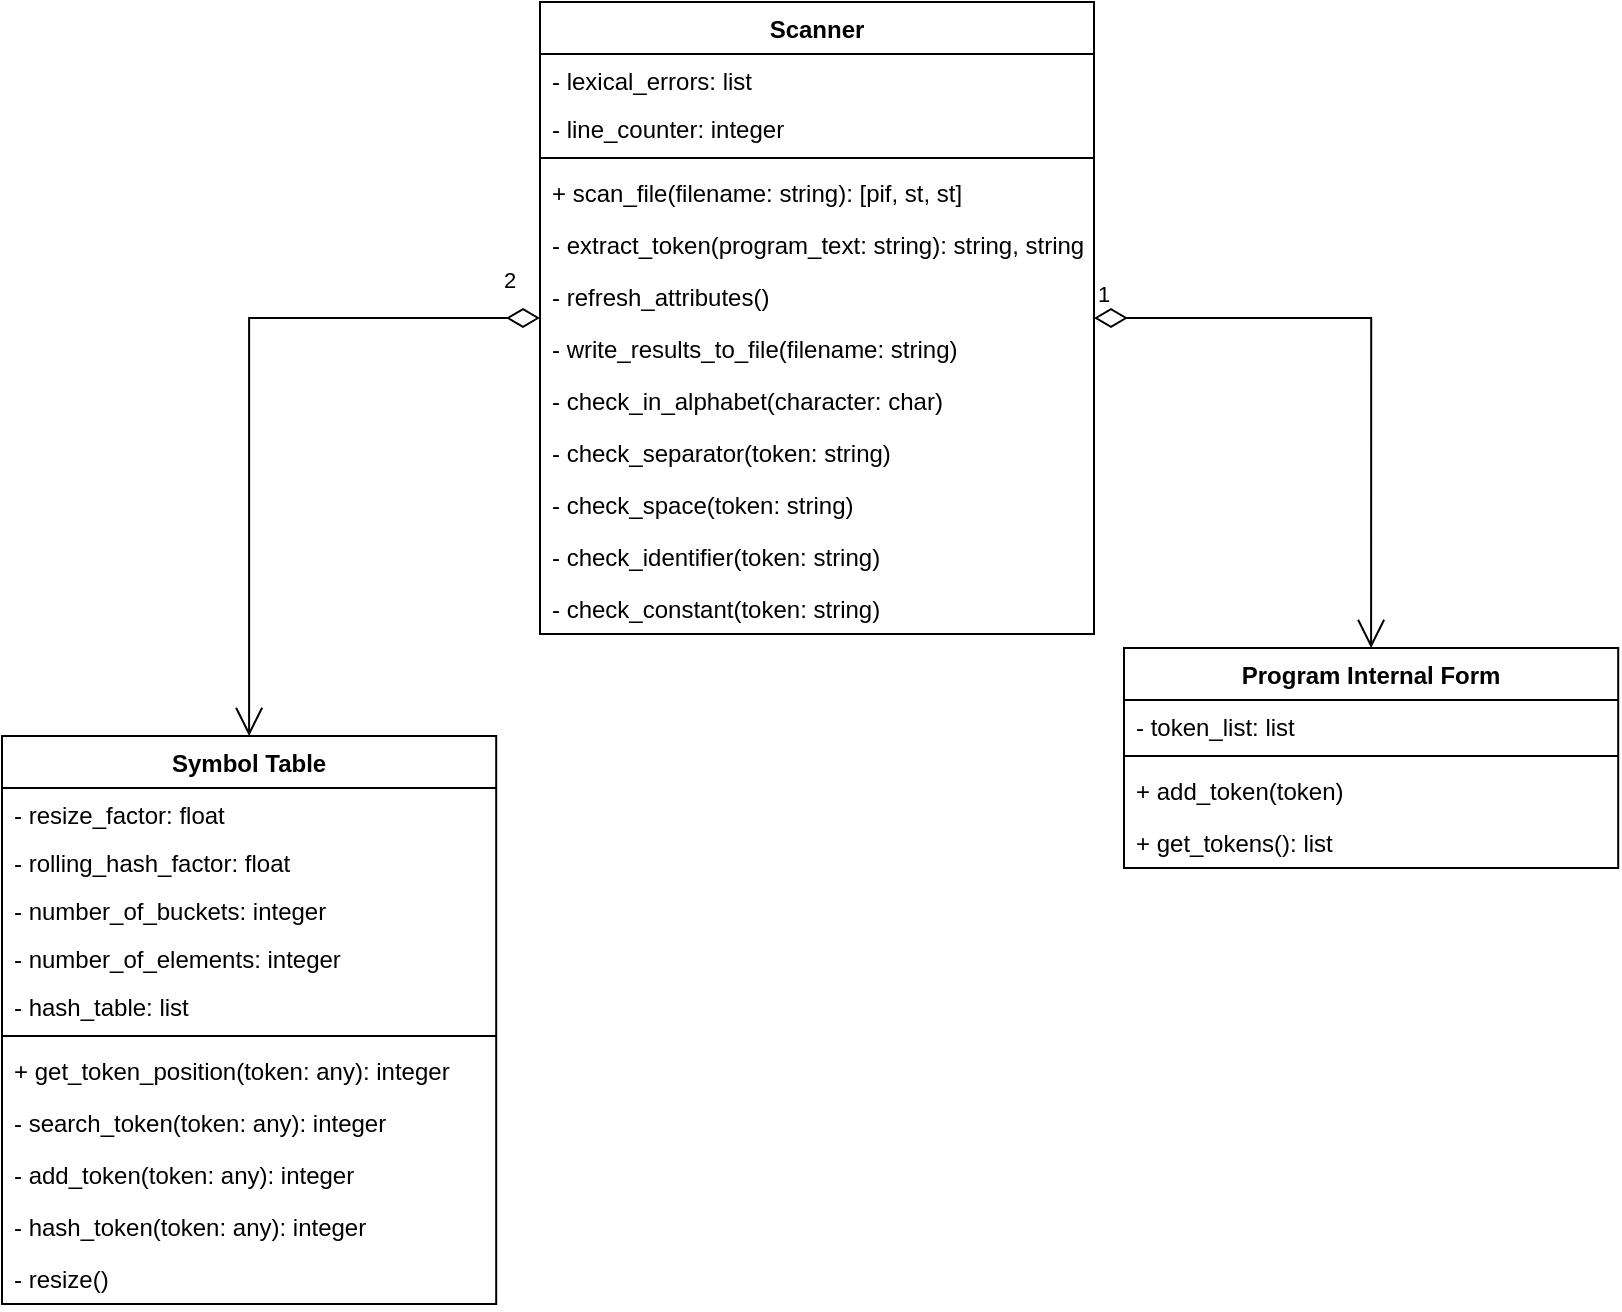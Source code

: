 <mxfile version="20.5.1" type="device"><diagram id="Bp_J7KxD1aLqiQpddAaX" name="Pagina-1"><mxGraphModel dx="1753" dy="721" grid="0" gridSize="10" guides="1" tooltips="1" connect="1" arrows="1" fold="1" page="1" pageScale="1" pageWidth="827" pageHeight="1169" background="#FFFFFF" math="0" shadow="0"><root><mxCell id="0"/><mxCell id="1" parent="0"/><mxCell id="TNeknw_FzxLQDFA5l5lh-4" value="Symbol Table" style="swimlane;fontStyle=1;align=center;verticalAlign=top;childLayout=stackLayout;horizontal=1;startSize=26;horizontalStack=0;resizeParent=1;resizeParentMax=0;resizeLast=0;collapsible=1;marginBottom=0;" parent="1" vertex="1"><mxGeometry x="19" y="424" width="247.1" height="284" as="geometry"><mxRectangle x="290" y="220" width="120" height="30" as="alternateBounds"/></mxGeometry></mxCell><mxCell id="TNeknw_FzxLQDFA5l5lh-5" value="- resize_factor: float" style="text;align=left;verticalAlign=top;spacingLeft=4;spacingRight=4;overflow=hidden;rotatable=0;points=[[0,0.5],[1,0.5]];portConstraint=eastwest;" parent="TNeknw_FzxLQDFA5l5lh-4" vertex="1"><mxGeometry y="26" width="247.1" height="24" as="geometry"/></mxCell><mxCell id="TNeknw_FzxLQDFA5l5lh-8" value="- rolling_hash_factor: float" style="text;align=left;verticalAlign=top;spacingLeft=4;spacingRight=4;overflow=hidden;rotatable=0;points=[[0,0.5],[1,0.5]];portConstraint=eastwest;" parent="TNeknw_FzxLQDFA5l5lh-4" vertex="1"><mxGeometry y="50" width="247.1" height="24" as="geometry"/></mxCell><mxCell id="TNeknw_FzxLQDFA5l5lh-9" value="- number_of_buckets: integer" style="text;align=left;verticalAlign=top;spacingLeft=4;spacingRight=4;overflow=hidden;rotatable=0;points=[[0,0.5],[1,0.5]];portConstraint=eastwest;" parent="TNeknw_FzxLQDFA5l5lh-4" vertex="1"><mxGeometry y="74" width="247.1" height="24" as="geometry"/></mxCell><mxCell id="TNeknw_FzxLQDFA5l5lh-10" value="- number_of_elements: integer" style="text;align=left;verticalAlign=top;spacingLeft=4;spacingRight=4;overflow=hidden;rotatable=0;points=[[0,0.5],[1,0.5]];portConstraint=eastwest;" parent="TNeknw_FzxLQDFA5l5lh-4" vertex="1"><mxGeometry y="98" width="247.1" height="24" as="geometry"/></mxCell><mxCell id="TNeknw_FzxLQDFA5l5lh-11" value="- hash_table: list" style="text;align=left;verticalAlign=top;spacingLeft=4;spacingRight=4;overflow=hidden;rotatable=0;points=[[0,0.5],[1,0.5]];portConstraint=eastwest;" parent="TNeknw_FzxLQDFA5l5lh-4" vertex="1"><mxGeometry y="122" width="247.1" height="24" as="geometry"/></mxCell><mxCell id="TNeknw_FzxLQDFA5l5lh-6" value="" style="line;strokeWidth=1;align=left;verticalAlign=middle;spacingTop=-1;spacingLeft=3;spacingRight=3;rotatable=0;labelPosition=right;points=[];portConstraint=eastwest;" parent="TNeknw_FzxLQDFA5l5lh-4" vertex="1"><mxGeometry y="146" width="247.1" height="8" as="geometry"/></mxCell><mxCell id="TNeknw_FzxLQDFA5l5lh-7" value="+ get_token_position(token: any): integer" style="text;align=left;verticalAlign=top;spacingLeft=4;spacingRight=4;overflow=hidden;rotatable=0;points=[[0,0.5],[1,0.5]];portConstraint=eastwest;" parent="TNeknw_FzxLQDFA5l5lh-4" vertex="1"><mxGeometry y="154" width="247.1" height="26" as="geometry"/></mxCell><mxCell id="TNeknw_FzxLQDFA5l5lh-12" value="- search_token(token: any): integer" style="text;align=left;verticalAlign=top;spacingLeft=4;spacingRight=4;overflow=hidden;rotatable=0;points=[[0,0.5],[1,0.5]];portConstraint=eastwest;" parent="TNeknw_FzxLQDFA5l5lh-4" vertex="1"><mxGeometry y="180" width="247.1" height="26" as="geometry"/></mxCell><mxCell id="TNeknw_FzxLQDFA5l5lh-13" value="- add_token(token: any): integer" style="text;align=left;verticalAlign=top;spacingLeft=4;spacingRight=4;overflow=hidden;rotatable=0;points=[[0,0.5],[1,0.5]];portConstraint=eastwest;" parent="TNeknw_FzxLQDFA5l5lh-4" vertex="1"><mxGeometry y="206" width="247.1" height="26" as="geometry"/></mxCell><mxCell id="TNeknw_FzxLQDFA5l5lh-14" value="- hash_token(token: any): integer" style="text;align=left;verticalAlign=top;spacingLeft=4;spacingRight=4;overflow=hidden;rotatable=0;points=[[0,0.5],[1,0.5]];portConstraint=eastwest;" parent="TNeknw_FzxLQDFA5l5lh-4" vertex="1"><mxGeometry y="232" width="247.1" height="26" as="geometry"/></mxCell><mxCell id="TNeknw_FzxLQDFA5l5lh-15" value="- resize()" style="text;align=left;verticalAlign=top;spacingLeft=4;spacingRight=4;overflow=hidden;rotatable=0;points=[[0,0.5],[1,0.5]];portConstraint=eastwest;" parent="TNeknw_FzxLQDFA5l5lh-4" vertex="1"><mxGeometry y="258" width="247.1" height="26" as="geometry"/></mxCell><mxCell id="HWR2vO5XjKykfOw0XFPk-1" value="Program Internal Form" style="swimlane;fontStyle=1;align=center;verticalAlign=top;childLayout=stackLayout;horizontal=1;startSize=26;horizontalStack=0;resizeParent=1;resizeParentMax=0;resizeLast=0;collapsible=1;marginBottom=0;" vertex="1" parent="1"><mxGeometry x="580" y="380" width="247.1" height="110" as="geometry"><mxRectangle x="521" y="444" width="120" height="30" as="alternateBounds"/></mxGeometry></mxCell><mxCell id="HWR2vO5XjKykfOw0XFPk-2" value="- token_list: list" style="text;align=left;verticalAlign=top;spacingLeft=4;spacingRight=4;overflow=hidden;rotatable=0;points=[[0,0.5],[1,0.5]];portConstraint=eastwest;" vertex="1" parent="HWR2vO5XjKykfOw0XFPk-1"><mxGeometry y="26" width="247.1" height="24" as="geometry"/></mxCell><mxCell id="HWR2vO5XjKykfOw0XFPk-7" value="" style="line;strokeWidth=1;align=left;verticalAlign=middle;spacingTop=-1;spacingLeft=3;spacingRight=3;rotatable=0;labelPosition=right;points=[];portConstraint=eastwest;" vertex="1" parent="HWR2vO5XjKykfOw0XFPk-1"><mxGeometry y="50" width="247.1" height="8" as="geometry"/></mxCell><mxCell id="HWR2vO5XjKykfOw0XFPk-8" value="+ add_token(token)" style="text;align=left;verticalAlign=top;spacingLeft=4;spacingRight=4;overflow=hidden;rotatable=0;points=[[0,0.5],[1,0.5]];portConstraint=eastwest;" vertex="1" parent="HWR2vO5XjKykfOw0XFPk-1"><mxGeometry y="58" width="247.1" height="26" as="geometry"/></mxCell><mxCell id="HWR2vO5XjKykfOw0XFPk-9" value="+ get_tokens(): list" style="text;align=left;verticalAlign=top;spacingLeft=4;spacingRight=4;overflow=hidden;rotatable=0;points=[[0,0.5],[1,0.5]];portConstraint=eastwest;" vertex="1" parent="HWR2vO5XjKykfOw0XFPk-1"><mxGeometry y="84" width="247.1" height="26" as="geometry"/></mxCell><mxCell id="HWR2vO5XjKykfOw0XFPk-13" value="Scanner" style="swimlane;fontStyle=1;align=center;verticalAlign=top;childLayout=stackLayout;horizontal=1;startSize=26;horizontalStack=0;resizeParent=1;resizeParentMax=0;resizeLast=0;collapsible=1;marginBottom=0;" vertex="1" parent="1"><mxGeometry x="288" y="57" width="277" height="316" as="geometry"><mxRectangle x="290" y="220" width="120" height="30" as="alternateBounds"/></mxGeometry></mxCell><mxCell id="HWR2vO5XjKykfOw0XFPk-15" value="- lexical_errors: list" style="text;align=left;verticalAlign=top;spacingLeft=4;spacingRight=4;overflow=hidden;rotatable=0;points=[[0,0.5],[1,0.5]];portConstraint=eastwest;" vertex="1" parent="HWR2vO5XjKykfOw0XFPk-13"><mxGeometry y="26" width="277" height="24" as="geometry"/></mxCell><mxCell id="HWR2vO5XjKykfOw0XFPk-16" value="- line_counter: integer" style="text;align=left;verticalAlign=top;spacingLeft=4;spacingRight=4;overflow=hidden;rotatable=0;points=[[0,0.5],[1,0.5]];portConstraint=eastwest;" vertex="1" parent="HWR2vO5XjKykfOw0XFPk-13"><mxGeometry y="50" width="277" height="24" as="geometry"/></mxCell><mxCell id="HWR2vO5XjKykfOw0XFPk-19" value="" style="line;strokeWidth=1;align=left;verticalAlign=middle;spacingTop=-1;spacingLeft=3;spacingRight=3;rotatable=0;labelPosition=right;points=[];portConstraint=eastwest;" vertex="1" parent="HWR2vO5XjKykfOw0XFPk-13"><mxGeometry y="74" width="277" height="8" as="geometry"/></mxCell><mxCell id="HWR2vO5XjKykfOw0XFPk-20" value="+ scan_file(filename: string): [pif, st, st]" style="text;align=left;verticalAlign=top;spacingLeft=4;spacingRight=4;overflow=hidden;rotatable=0;points=[[0,0.5],[1,0.5]];portConstraint=eastwest;" vertex="1" parent="HWR2vO5XjKykfOw0XFPk-13"><mxGeometry y="82" width="277" height="26" as="geometry"/></mxCell><mxCell id="HWR2vO5XjKykfOw0XFPk-32" value="- extract_token(program_text: string): string, string" style="text;strokeColor=none;fillColor=none;align=left;verticalAlign=top;spacingLeft=4;spacingRight=4;overflow=hidden;rotatable=0;points=[[0,0.5],[1,0.5]];portConstraint=eastwest;" vertex="1" parent="HWR2vO5XjKykfOw0XFPk-13"><mxGeometry y="108" width="277" height="26" as="geometry"/></mxCell><mxCell id="HWR2vO5XjKykfOw0XFPk-34" value="- refresh_attributes()" style="text;strokeColor=none;fillColor=none;align=left;verticalAlign=top;spacingLeft=4;spacingRight=4;overflow=hidden;rotatable=0;points=[[0,0.5],[1,0.5]];portConstraint=eastwest;" vertex="1" parent="HWR2vO5XjKykfOw0XFPk-13"><mxGeometry y="134" width="277" height="26" as="geometry"/></mxCell><mxCell id="HWR2vO5XjKykfOw0XFPk-33" value="- write_results_to_file(filename: string)" style="text;strokeColor=none;fillColor=none;align=left;verticalAlign=top;spacingLeft=4;spacingRight=4;overflow=hidden;rotatable=0;points=[[0,0.5],[1,0.5]];portConstraint=eastwest;" vertex="1" parent="HWR2vO5XjKykfOw0XFPk-13"><mxGeometry y="160" width="277" height="26" as="geometry"/></mxCell><mxCell id="HWR2vO5XjKykfOw0XFPk-35" value="- check_in_alphabet(character: char)" style="text;strokeColor=none;fillColor=none;align=left;verticalAlign=top;spacingLeft=4;spacingRight=4;overflow=hidden;rotatable=0;points=[[0,0.5],[1,0.5]];portConstraint=eastwest;" vertex="1" parent="HWR2vO5XjKykfOw0XFPk-13"><mxGeometry y="186" width="277" height="26" as="geometry"/></mxCell><mxCell id="HWR2vO5XjKykfOw0XFPk-37" value="- check_separator(token: string)" style="text;strokeColor=none;fillColor=none;align=left;verticalAlign=top;spacingLeft=4;spacingRight=4;overflow=hidden;rotatable=0;points=[[0,0.5],[1,0.5]];portConstraint=eastwest;" vertex="1" parent="HWR2vO5XjKykfOw0XFPk-13"><mxGeometry y="212" width="277" height="26" as="geometry"/></mxCell><mxCell id="HWR2vO5XjKykfOw0XFPk-36" value="- check_space(token: string)" style="text;strokeColor=none;fillColor=none;align=left;verticalAlign=top;spacingLeft=4;spacingRight=4;overflow=hidden;rotatable=0;points=[[0,0.5],[1,0.5]];portConstraint=eastwest;" vertex="1" parent="HWR2vO5XjKykfOw0XFPk-13"><mxGeometry y="238" width="277" height="26" as="geometry"/></mxCell><mxCell id="HWR2vO5XjKykfOw0XFPk-38" value="- check_identifier(token: string)" style="text;strokeColor=none;fillColor=none;align=left;verticalAlign=top;spacingLeft=4;spacingRight=4;overflow=hidden;rotatable=0;points=[[0,0.5],[1,0.5]];portConstraint=eastwest;" vertex="1" parent="HWR2vO5XjKykfOw0XFPk-13"><mxGeometry y="264" width="277" height="26" as="geometry"/></mxCell><mxCell id="HWR2vO5XjKykfOw0XFPk-30" value="- check_constant(token: string)" style="text;strokeColor=none;fillColor=none;align=left;verticalAlign=top;spacingLeft=4;spacingRight=4;overflow=hidden;rotatable=0;points=[[0,0.5],[1,0.5]];portConstraint=eastwest;" vertex="1" parent="HWR2vO5XjKykfOw0XFPk-13"><mxGeometry y="290" width="277" height="26" as="geometry"/></mxCell><mxCell id="HWR2vO5XjKykfOw0XFPk-25" value="1" style="endArrow=open;html=1;endSize=12;startArrow=diamondThin;startSize=14;startFill=0;edgeStyle=orthogonalEdgeStyle;align=left;verticalAlign=bottom;rounded=0;entryX=0.5;entryY=0;entryDx=0;entryDy=0;" edge="1" parent="1" source="HWR2vO5XjKykfOw0XFPk-13" target="HWR2vO5XjKykfOw0XFPk-1"><mxGeometry x="-1" y="3" relative="1" as="geometry"><mxPoint x="522" y="196" as="sourcePoint"/><mxPoint x="731" y="186" as="targetPoint"/></mxGeometry></mxCell><mxCell id="HWR2vO5XjKykfOw0XFPk-26" value="2" style="endArrow=open;html=1;endSize=12;startArrow=diamondThin;startSize=14;startFill=0;edgeStyle=orthogonalEdgeStyle;align=left;verticalAlign=bottom;rounded=0;" edge="1" parent="1" source="HWR2vO5XjKykfOw0XFPk-13" target="TNeknw_FzxLQDFA5l5lh-4"><mxGeometry x="-0.887" y="-10" relative="1" as="geometry"><mxPoint x="178" y="127" as="sourcePoint"/><mxPoint x="109.45" y="395" as="targetPoint"/><mxPoint as="offset"/></mxGeometry></mxCell></root></mxGraphModel></diagram></mxfile>